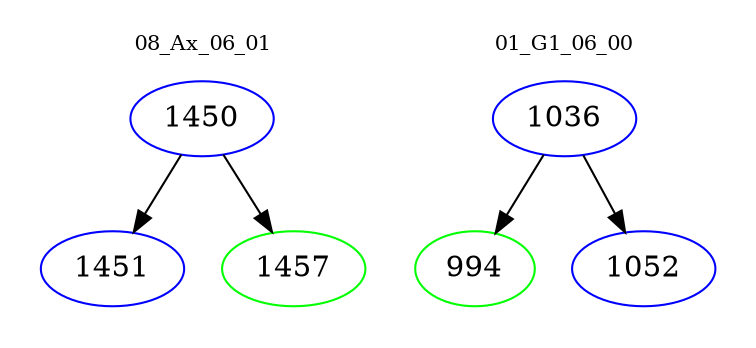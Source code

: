 digraph{
subgraph cluster_0 {
color = white
label = "08_Ax_06_01";
fontsize=10;
T0_1450 [label="1450", color="blue"]
T0_1450 -> T0_1451 [color="black"]
T0_1451 [label="1451", color="blue"]
T0_1450 -> T0_1457 [color="black"]
T0_1457 [label="1457", color="green"]
}
subgraph cluster_1 {
color = white
label = "01_G1_06_00";
fontsize=10;
T1_1036 [label="1036", color="blue"]
T1_1036 -> T1_994 [color="black"]
T1_994 [label="994", color="green"]
T1_1036 -> T1_1052 [color="black"]
T1_1052 [label="1052", color="blue"]
}
}
